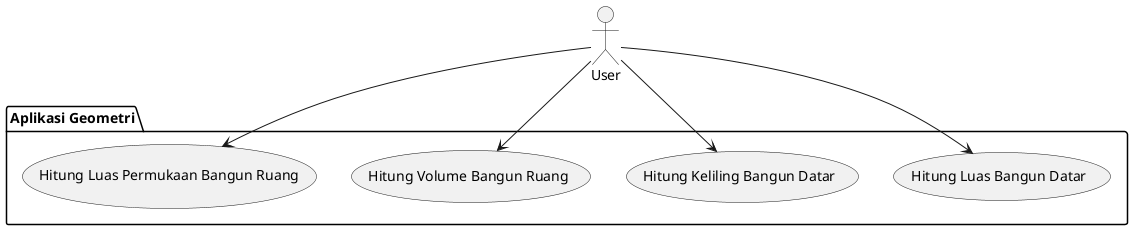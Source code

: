 @startuml
actor User

package "Aplikasi Geometri" {
  usecase "Hitung Luas Bangun Datar" as UC1
  usecase "Hitung Keliling Bangun Datar" as UC2
  usecase "Hitung Volume Bangun Ruang" as UC3
  usecase "Hitung Luas Permukaan Bangun Ruang" as UC4
}

User --> UC1
User --> UC2
User --> UC3
User --> UC4
@enduml